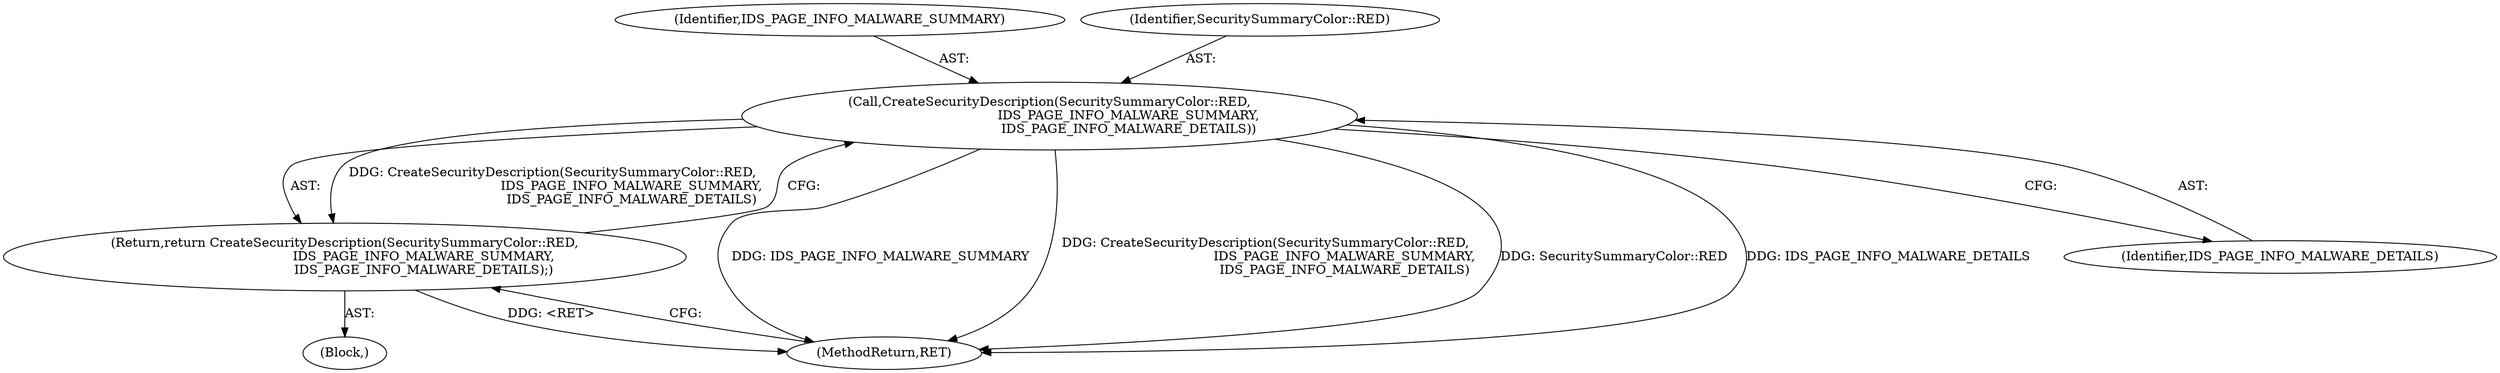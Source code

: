 digraph "1_Chrome_7cde8513c12a6e8ec5d1d1eb1cfd078d9adad3ef_5@del" {
"1000121" [label="(Call,CreateSecurityDescription(SecuritySummaryColor::RED,\n                                       IDS_PAGE_INFO_MALWARE_SUMMARY,\n                                       IDS_PAGE_INFO_MALWARE_DETAILS))"];
"1000120" [label="(Return,return CreateSecurityDescription(SecuritySummaryColor::RED,\n                                       IDS_PAGE_INFO_MALWARE_SUMMARY,\n                                       IDS_PAGE_INFO_MALWARE_DETAILS);)"];
"1000120" [label="(Return,return CreateSecurityDescription(SecuritySummaryColor::RED,\n                                       IDS_PAGE_INFO_MALWARE_SUMMARY,\n                                       IDS_PAGE_INFO_MALWARE_DETAILS);)"];
"1000211" [label="(MethodReturn,RET)"];
"1000123" [label="(Identifier,IDS_PAGE_INFO_MALWARE_SUMMARY)"];
"1000122" [label="(Identifier,SecuritySummaryColor::RED)"];
"1000121" [label="(Call,CreateSecurityDescription(SecuritySummaryColor::RED,\n                                       IDS_PAGE_INFO_MALWARE_SUMMARY,\n                                       IDS_PAGE_INFO_MALWARE_DETAILS))"];
"1000116" [label="(Block,)"];
"1000124" [label="(Identifier,IDS_PAGE_INFO_MALWARE_DETAILS)"];
"1000121" -> "1000120"  [label="AST: "];
"1000121" -> "1000124"  [label="CFG: "];
"1000122" -> "1000121"  [label="AST: "];
"1000123" -> "1000121"  [label="AST: "];
"1000124" -> "1000121"  [label="AST: "];
"1000120" -> "1000121"  [label="CFG: "];
"1000121" -> "1000211"  [label="DDG: IDS_PAGE_INFO_MALWARE_SUMMARY"];
"1000121" -> "1000211"  [label="DDG: CreateSecurityDescription(SecuritySummaryColor::RED,\n                                       IDS_PAGE_INFO_MALWARE_SUMMARY,\n                                       IDS_PAGE_INFO_MALWARE_DETAILS)"];
"1000121" -> "1000211"  [label="DDG: SecuritySummaryColor::RED"];
"1000121" -> "1000211"  [label="DDG: IDS_PAGE_INFO_MALWARE_DETAILS"];
"1000121" -> "1000120"  [label="DDG: CreateSecurityDescription(SecuritySummaryColor::RED,\n                                       IDS_PAGE_INFO_MALWARE_SUMMARY,\n                                       IDS_PAGE_INFO_MALWARE_DETAILS)"];
"1000120" -> "1000116"  [label="AST: "];
"1000211" -> "1000120"  [label="CFG: "];
"1000120" -> "1000211"  [label="DDG: <RET>"];
}
